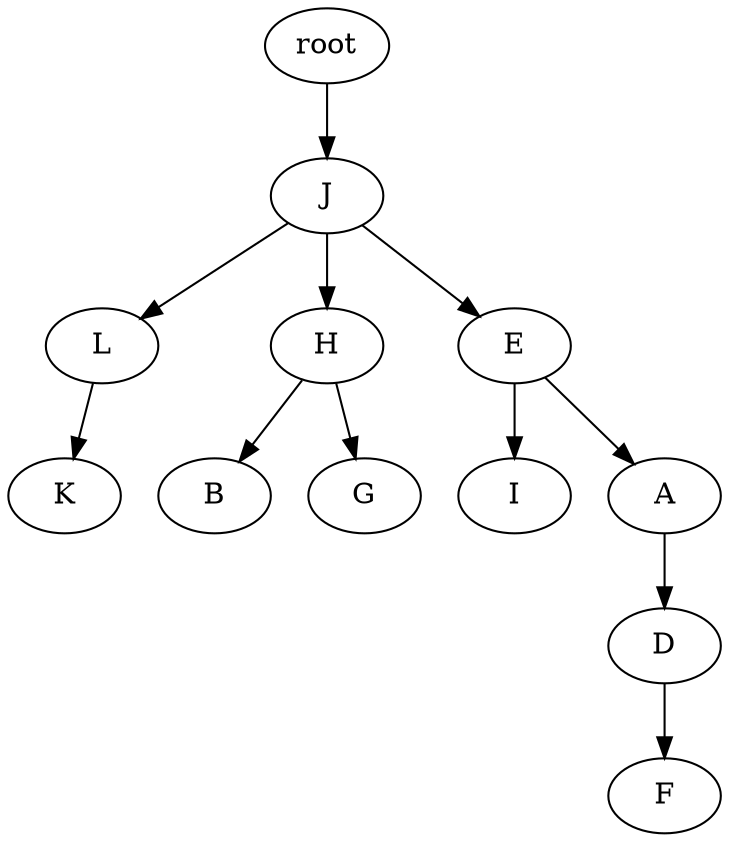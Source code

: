 strict digraph G {
	graph [name=G];
	0	[label=root];
	1	[label=J];
	0 -> 1;
	2	[label=L];
	1 -> 2;
	3	[label=H];
	1 -> 3;
	4	[label=E];
	1 -> 4;
	6	[label=K];
	2 -> 6;
	7	[label=B];
	3 -> 7;
	8	[label=G];
	3 -> 8;
	9	[label=I];
	4 -> 9;
	10	[label=A];
	4 -> 10;
	5	[label=D];
	11	[label=F];
	5 -> 11;
	10 -> 5;
}

